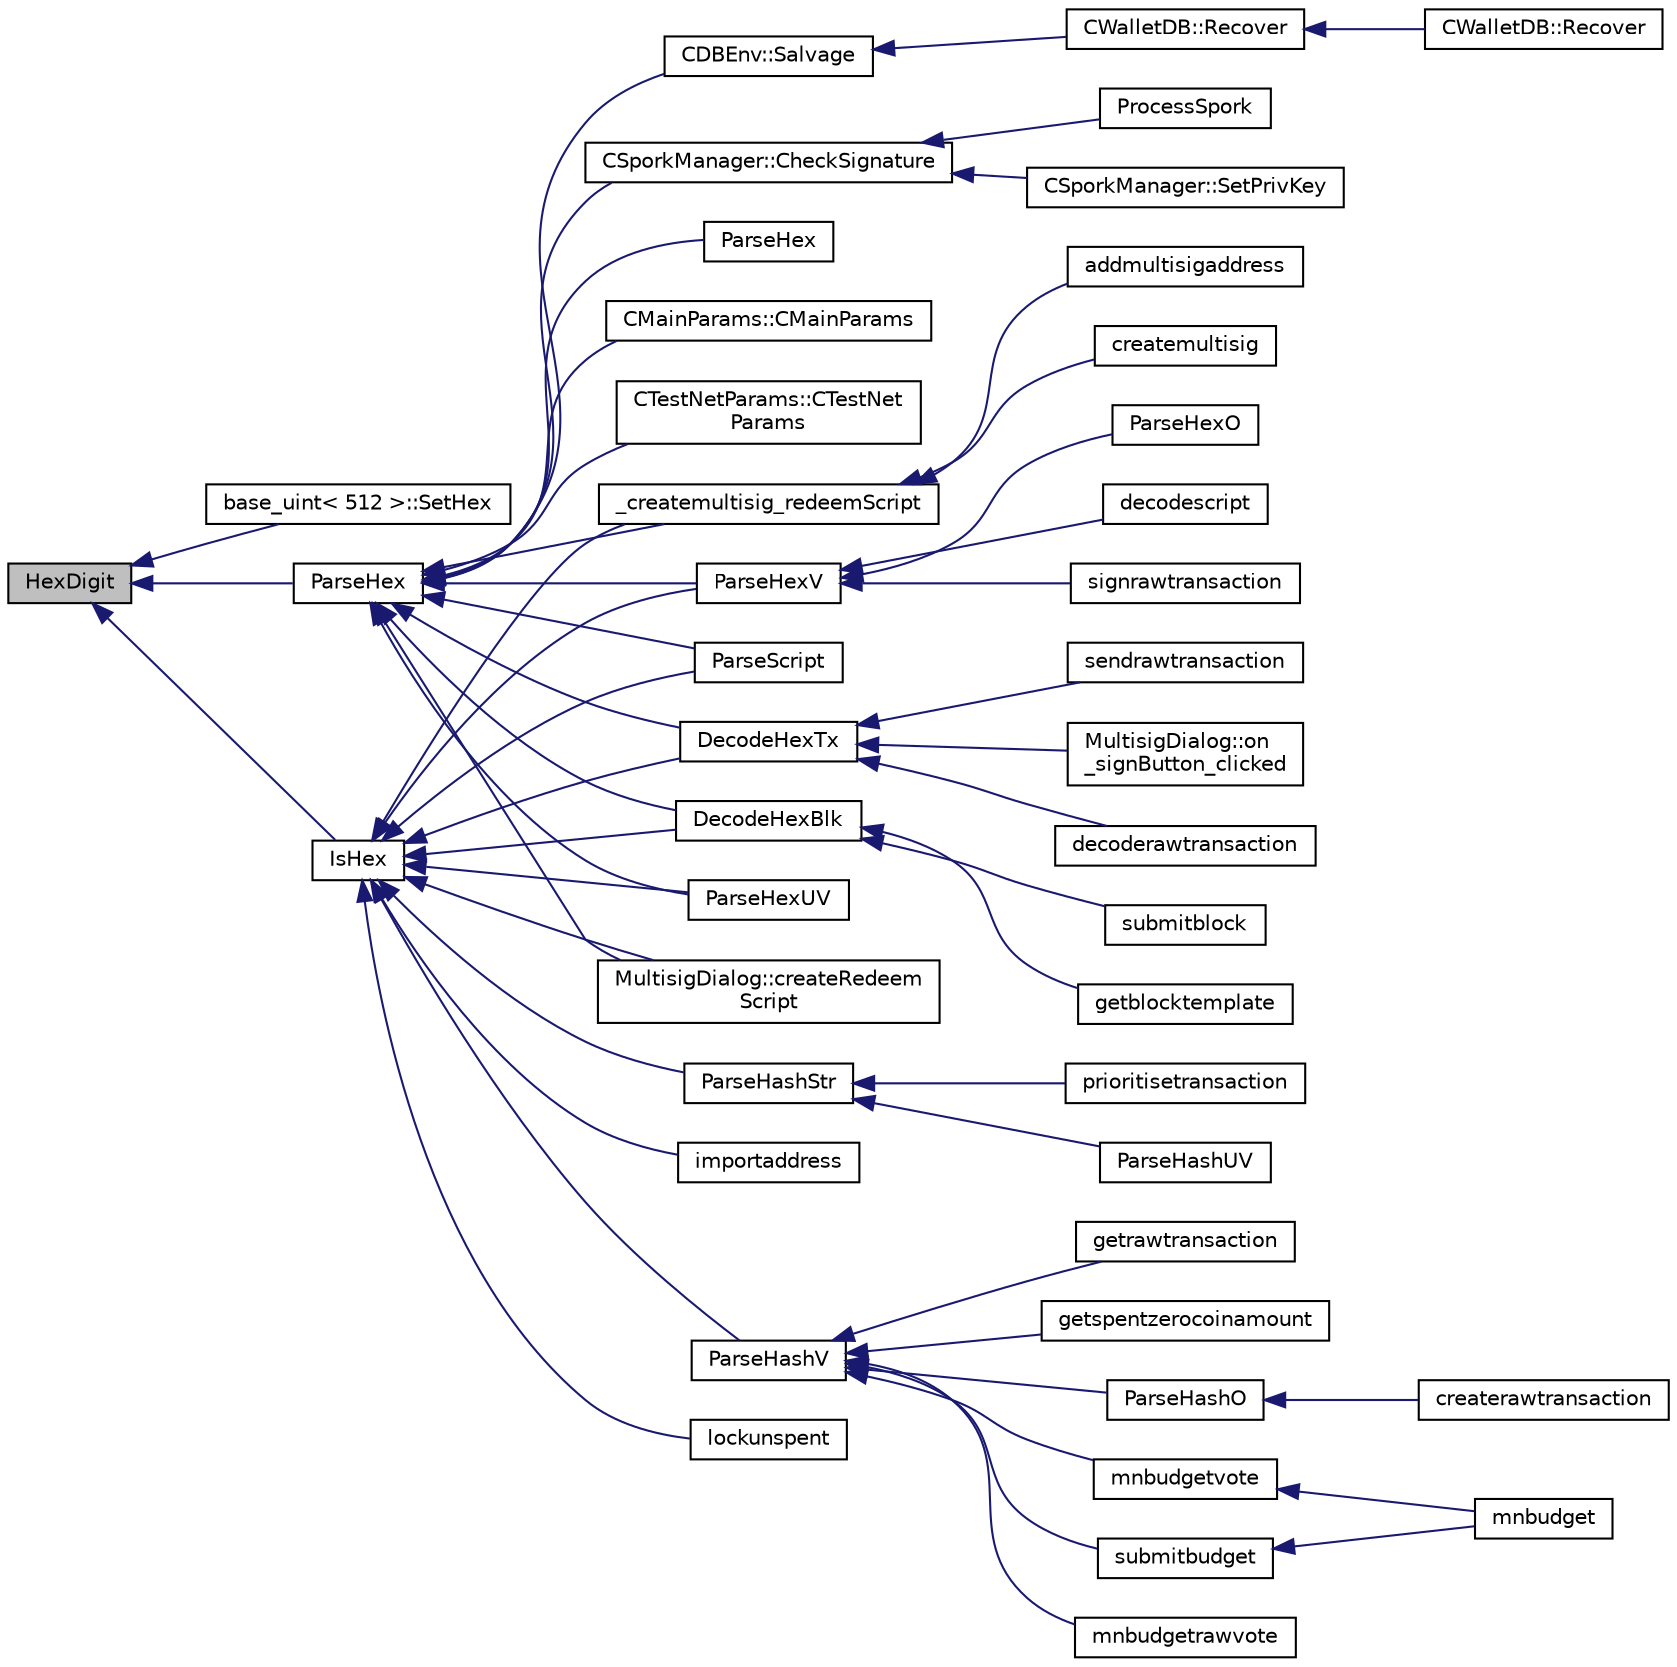 digraph "HexDigit"
{
  edge [fontname="Helvetica",fontsize="10",labelfontname="Helvetica",labelfontsize="10"];
  node [fontname="Helvetica",fontsize="10",shape=record];
  rankdir="LR";
  Node111 [label="HexDigit",height=0.2,width=0.4,color="black", fillcolor="grey75", style="filled", fontcolor="black"];
  Node111 -> Node112 [dir="back",color="midnightblue",fontsize="10",style="solid",fontname="Helvetica"];
  Node112 [label="base_uint\< 512 \>::SetHex",height=0.2,width=0.4,color="black", fillcolor="white", style="filled",URL="$classbase__uint.html#ade1a897fac931f28f54998c92c797228"];
  Node111 -> Node113 [dir="back",color="midnightblue",fontsize="10",style="solid",fontname="Helvetica"];
  Node113 [label="IsHex",height=0.2,width=0.4,color="black", fillcolor="white", style="filled",URL="$utilstrencodings_8cpp.html#aa4e3553d2b2fe693c106f4296685f75c"];
  Node113 -> Node114 [dir="back",color="midnightblue",fontsize="10",style="solid",fontname="Helvetica"];
  Node114 [label="ParseScript",height=0.2,width=0.4,color="black", fillcolor="white", style="filled",URL="$core__read_8cpp.html#a360605a787c2a0c8929399919f0474dc"];
  Node113 -> Node115 [dir="back",color="midnightblue",fontsize="10",style="solid",fontname="Helvetica"];
  Node115 [label="DecodeHexTx",height=0.2,width=0.4,color="black", fillcolor="white", style="filled",URL="$core__read_8cpp.html#adf3a8ae53f4e0af5832ce21fc581db0e"];
  Node115 -> Node116 [dir="back",color="midnightblue",fontsize="10",style="solid",fontname="Helvetica"];
  Node116 [label="MultisigDialog::on\l_signButton_clicked",height=0.2,width=0.4,color="black", fillcolor="white", style="filled",URL="$class_multisig_dialog.html#a5fdc6c2578e0f4e2f7900a3723d223ae"];
  Node115 -> Node117 [dir="back",color="midnightblue",fontsize="10",style="solid",fontname="Helvetica"];
  Node117 [label="decoderawtransaction",height=0.2,width=0.4,color="black", fillcolor="white", style="filled",URL="$rpcrawtransaction_8cpp.html#a6775c600b1bfdbb22f38e5f1cd27cfea"];
  Node115 -> Node118 [dir="back",color="midnightblue",fontsize="10",style="solid",fontname="Helvetica"];
  Node118 [label="sendrawtransaction",height=0.2,width=0.4,color="black", fillcolor="white", style="filled",URL="$rpcrawtransaction_8cpp.html#ad5aad44f890060f42efb49acf349511e"];
  Node113 -> Node119 [dir="back",color="midnightblue",fontsize="10",style="solid",fontname="Helvetica"];
  Node119 [label="DecodeHexBlk",height=0.2,width=0.4,color="black", fillcolor="white", style="filled",URL="$core__read_8cpp.html#aeff1a378f11fad2ea391c2163806d4a4"];
  Node119 -> Node120 [dir="back",color="midnightblue",fontsize="10",style="solid",fontname="Helvetica"];
  Node120 [label="getblocktemplate",height=0.2,width=0.4,color="black", fillcolor="white", style="filled",URL="$rpcmining_8cpp.html#a27347eecedd59156c914fcb5ce488f9a"];
  Node119 -> Node121 [dir="back",color="midnightblue",fontsize="10",style="solid",fontname="Helvetica"];
  Node121 [label="submitblock",height=0.2,width=0.4,color="black", fillcolor="white", style="filled",URL="$rpcmining_8cpp.html#a6fc1aa077add8cb1c74207056616134d"];
  Node113 -> Node122 [dir="back",color="midnightblue",fontsize="10",style="solid",fontname="Helvetica"];
  Node122 [label="ParseHashStr",height=0.2,width=0.4,color="black", fillcolor="white", style="filled",URL="$core__read_8cpp.html#a88b7c3595e9fa53eace6500430611810"];
  Node122 -> Node123 [dir="back",color="midnightblue",fontsize="10",style="solid",fontname="Helvetica"];
  Node123 [label="ParseHashUV",height=0.2,width=0.4,color="black", fillcolor="white", style="filled",URL="$core__read_8cpp.html#abf8a6b32191a680bd70f3ef742ba14e4"];
  Node122 -> Node124 [dir="back",color="midnightblue",fontsize="10",style="solid",fontname="Helvetica"];
  Node124 [label="prioritisetransaction",height=0.2,width=0.4,color="black", fillcolor="white", style="filled",URL="$rpcmining_8cpp.html#aed287651120186f0898b41e4e5c11e5f"];
  Node113 -> Node125 [dir="back",color="midnightblue",fontsize="10",style="solid",fontname="Helvetica"];
  Node125 [label="ParseHexUV",height=0.2,width=0.4,color="black", fillcolor="white", style="filled",URL="$core__read_8cpp.html#ae14a17c0d848ef8129c4169647eed92a"];
  Node113 -> Node126 [dir="back",color="midnightblue",fontsize="10",style="solid",fontname="Helvetica"];
  Node126 [label="MultisigDialog::createRedeem\lScript",height=0.2,width=0.4,color="black", fillcolor="white", style="filled",URL="$class_multisig_dialog.html#a855bc7e7c77ab68f0cb5f9f62f4abf90"];
  Node113 -> Node127 [dir="back",color="midnightblue",fontsize="10",style="solid",fontname="Helvetica"];
  Node127 [label="importaddress",height=0.2,width=0.4,color="black", fillcolor="white", style="filled",URL="$rpcdump_8cpp.html#a457bc572859c8265c72a0afd1a6db56c"];
  Node113 -> Node128 [dir="back",color="midnightblue",fontsize="10",style="solid",fontname="Helvetica"];
  Node128 [label="_createmultisig_redeemScript",height=0.2,width=0.4,color="black", fillcolor="white", style="filled",URL="$rpcwallet_8cpp.html#aa9b91e060b2d18fffb3b57a679441e68",tooltip="Used by addmultisigaddress / createmultisig: "];
  Node128 -> Node129 [dir="back",color="midnightblue",fontsize="10",style="solid",fontname="Helvetica"];
  Node129 [label="createmultisig",height=0.2,width=0.4,color="black", fillcolor="white", style="filled",URL="$rpcmisc_8cpp.html#a10f145bcadd06025abb3b065e2fa7a84"];
  Node128 -> Node130 [dir="back",color="midnightblue",fontsize="10",style="solid",fontname="Helvetica"];
  Node130 [label="addmultisigaddress",height=0.2,width=0.4,color="black", fillcolor="white", style="filled",URL="$rpcwallet_8cpp.html#a01e8a83cbd4209f10c71719383d7ca2d"];
  Node113 -> Node131 [dir="back",color="midnightblue",fontsize="10",style="solid",fontname="Helvetica"];
  Node131 [label="ParseHashV",height=0.2,width=0.4,color="black", fillcolor="white", style="filled",URL="$rpcserver_8cpp.html#ae00da5fd5abdf11d125f98190e599194"];
  Node131 -> Node132 [dir="back",color="midnightblue",fontsize="10",style="solid",fontname="Helvetica"];
  Node132 [label="submitbudget",height=0.2,width=0.4,color="black", fillcolor="white", style="filled",URL="$rpcmasternode-budget_8cpp.html#a7567b2accf3b6fd9ae5a98b9e6506e9e"];
  Node132 -> Node133 [dir="back",color="midnightblue",fontsize="10",style="solid",fontname="Helvetica"];
  Node133 [label="mnbudget",height=0.2,width=0.4,color="black", fillcolor="white", style="filled",URL="$rpcmasternode-budget_8cpp.html#aeabbf924be4d2ce4bedb28a394e1fc6b"];
  Node131 -> Node134 [dir="back",color="midnightblue",fontsize="10",style="solid",fontname="Helvetica"];
  Node134 [label="mnbudgetvote",height=0.2,width=0.4,color="black", fillcolor="white", style="filled",URL="$rpcmasternode-budget_8cpp.html#a56da074ff2f33c0ef53bb451c67c0761"];
  Node134 -> Node133 [dir="back",color="midnightblue",fontsize="10",style="solid",fontname="Helvetica"];
  Node131 -> Node135 [dir="back",color="midnightblue",fontsize="10",style="solid",fontname="Helvetica"];
  Node135 [label="mnbudgetrawvote",height=0.2,width=0.4,color="black", fillcolor="white", style="filled",URL="$rpcmasternode-budget_8cpp.html#a3ae70ddb7080492d70c053fdf06320f7"];
  Node131 -> Node136 [dir="back",color="midnightblue",fontsize="10",style="solid",fontname="Helvetica"];
  Node136 [label="getrawtransaction",height=0.2,width=0.4,color="black", fillcolor="white", style="filled",URL="$rpcrawtransaction_8cpp.html#a12e1b8a05d99d1544e5343c2282cc55a"];
  Node131 -> Node137 [dir="back",color="midnightblue",fontsize="10",style="solid",fontname="Helvetica"];
  Node137 [label="getspentzerocoinamount",height=0.2,width=0.4,color="black", fillcolor="white", style="filled",URL="$rpcrawtransaction_8cpp.html#af1e6a7813ea10b5897295724b9f06dfb"];
  Node131 -> Node138 [dir="back",color="midnightblue",fontsize="10",style="solid",fontname="Helvetica"];
  Node138 [label="ParseHashO",height=0.2,width=0.4,color="black", fillcolor="white", style="filled",URL="$rpcserver_8cpp.html#abe180100a0316998cd54a31cad5fabc7"];
  Node138 -> Node139 [dir="back",color="midnightblue",fontsize="10",style="solid",fontname="Helvetica"];
  Node139 [label="createrawtransaction",height=0.2,width=0.4,color="black", fillcolor="white", style="filled",URL="$rpcrawtransaction_8cpp.html#a7924d2aa3d68d890b82773445e0d949e"];
  Node113 -> Node140 [dir="back",color="midnightblue",fontsize="10",style="solid",fontname="Helvetica"];
  Node140 [label="ParseHexV",height=0.2,width=0.4,color="black", fillcolor="white", style="filled",URL="$rpcserver_8cpp.html#a6912ee7b40ffee24ad6d599b3667d4c8"];
  Node140 -> Node141 [dir="back",color="midnightblue",fontsize="10",style="solid",fontname="Helvetica"];
  Node141 [label="decodescript",height=0.2,width=0.4,color="black", fillcolor="white", style="filled",URL="$rpcrawtransaction_8cpp.html#a342172992e2fa92490e8d83c2e95e87e"];
  Node140 -> Node142 [dir="back",color="midnightblue",fontsize="10",style="solid",fontname="Helvetica"];
  Node142 [label="signrawtransaction",height=0.2,width=0.4,color="black", fillcolor="white", style="filled",URL="$rpcrawtransaction_8cpp.html#aa0d151e35c0ad5ec82df451a833aeadb"];
  Node140 -> Node143 [dir="back",color="midnightblue",fontsize="10",style="solid",fontname="Helvetica"];
  Node143 [label="ParseHexO",height=0.2,width=0.4,color="black", fillcolor="white", style="filled",URL="$rpcserver_8cpp.html#a9fa3f8bbbf847269e55b196e13543e16"];
  Node113 -> Node144 [dir="back",color="midnightblue",fontsize="10",style="solid",fontname="Helvetica"];
  Node144 [label="lockunspent",height=0.2,width=0.4,color="black", fillcolor="white", style="filled",URL="$rpcwallet_8cpp.html#a039075982abdf78052b40886b5b3e2cf"];
  Node111 -> Node145 [dir="back",color="midnightblue",fontsize="10",style="solid",fontname="Helvetica"];
  Node145 [label="ParseHex",height=0.2,width=0.4,color="black", fillcolor="white", style="filled",URL="$utilstrencodings_8h.html#a5a787187ddd5c52baae692350ec5a2cb"];
  Node145 -> Node146 [dir="back",color="midnightblue",fontsize="10",style="solid",fontname="Helvetica"];
  Node146 [label="CMainParams::CMainParams",height=0.2,width=0.4,color="black", fillcolor="white", style="filled",URL="$class_c_main_params.html#ab7dfebf3c4dd5cc0ebdfabe1111056d6"];
  Node145 -> Node147 [dir="back",color="midnightblue",fontsize="10",style="solid",fontname="Helvetica"];
  Node147 [label="CTestNetParams::CTestNet\lParams",height=0.2,width=0.4,color="black", fillcolor="white", style="filled",URL="$class_c_test_net_params.html#abbd5f6e3e94bc8abf99a5dfaff75374a"];
  Node145 -> Node114 [dir="back",color="midnightblue",fontsize="10",style="solid",fontname="Helvetica"];
  Node145 -> Node115 [dir="back",color="midnightblue",fontsize="10",style="solid",fontname="Helvetica"];
  Node145 -> Node119 [dir="back",color="midnightblue",fontsize="10",style="solid",fontname="Helvetica"];
  Node145 -> Node125 [dir="back",color="midnightblue",fontsize="10",style="solid",fontname="Helvetica"];
  Node145 -> Node148 [dir="back",color="midnightblue",fontsize="10",style="solid",fontname="Helvetica"];
  Node148 [label="CDBEnv::Salvage",height=0.2,width=0.4,color="black", fillcolor="white", style="filled",URL="$class_c_d_b_env.html#a08726637bff0809ab9c7c493383a3914"];
  Node148 -> Node149 [dir="back",color="midnightblue",fontsize="10",style="solid",fontname="Helvetica"];
  Node149 [label="CWalletDB::Recover",height=0.2,width=0.4,color="black", fillcolor="white", style="filled",URL="$class_c_wallet_d_b.html#a3ebeb12f37d9c66512e2bc2903a6854a"];
  Node149 -> Node150 [dir="back",color="midnightblue",fontsize="10",style="solid",fontname="Helvetica"];
  Node150 [label="CWalletDB::Recover",height=0.2,width=0.4,color="black", fillcolor="white", style="filled",URL="$class_c_wallet_d_b.html#a44388f1c3ee63191dcb78b1001e9390c"];
  Node145 -> Node126 [dir="back",color="midnightblue",fontsize="10",style="solid",fontname="Helvetica"];
  Node145 -> Node128 [dir="back",color="midnightblue",fontsize="10",style="solid",fontname="Helvetica"];
  Node145 -> Node140 [dir="back",color="midnightblue",fontsize="10",style="solid",fontname="Helvetica"];
  Node145 -> Node151 [dir="back",color="midnightblue",fontsize="10",style="solid",fontname="Helvetica"];
  Node151 [label="CSporkManager::CheckSignature",height=0.2,width=0.4,color="black", fillcolor="white", style="filled",URL="$class_c_spork_manager.html#a697d8c0ce5c422ea125eee96687aa7b3"];
  Node151 -> Node152 [dir="back",color="midnightblue",fontsize="10",style="solid",fontname="Helvetica"];
  Node152 [label="ProcessSpork",height=0.2,width=0.4,color="black", fillcolor="white", style="filled",URL="$spork_8h.html#a3f9c24c1f4c012152fb4422ca981610a"];
  Node151 -> Node153 [dir="back",color="midnightblue",fontsize="10",style="solid",fontname="Helvetica"];
  Node153 [label="CSporkManager::SetPrivKey",height=0.2,width=0.4,color="black", fillcolor="white", style="filled",URL="$class_c_spork_manager.html#a599d088218de9d242e4dc5cb17dd310b"];
  Node145 -> Node154 [dir="back",color="midnightblue",fontsize="10",style="solid",fontname="Helvetica"];
  Node154 [label="ParseHex",height=0.2,width=0.4,color="black", fillcolor="white", style="filled",URL="$utilstrencodings_8cpp.html#a64d56c5bed7672ee006ff2c29f3554ee"];
}
